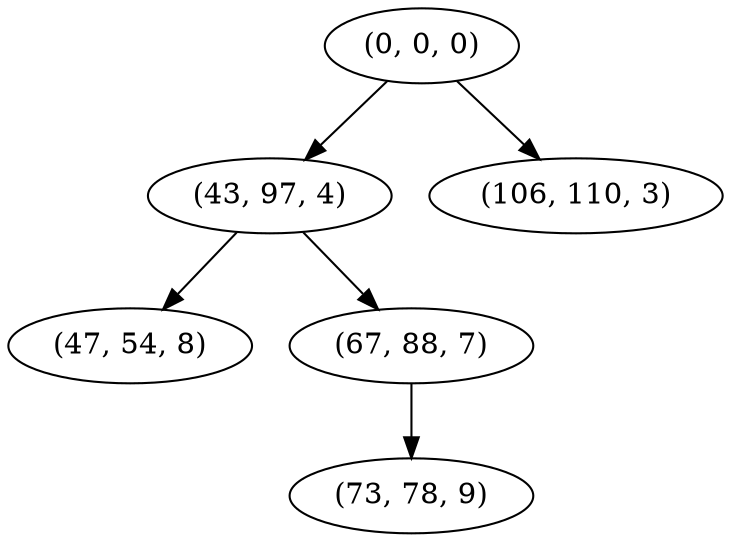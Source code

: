 digraph tree {
    "(0, 0, 0)";
    "(43, 97, 4)";
    "(47, 54, 8)";
    "(67, 88, 7)";
    "(73, 78, 9)";
    "(106, 110, 3)";
    "(0, 0, 0)" -> "(43, 97, 4)";
    "(0, 0, 0)" -> "(106, 110, 3)";
    "(43, 97, 4)" -> "(47, 54, 8)";
    "(43, 97, 4)" -> "(67, 88, 7)";
    "(67, 88, 7)" -> "(73, 78, 9)";
}
